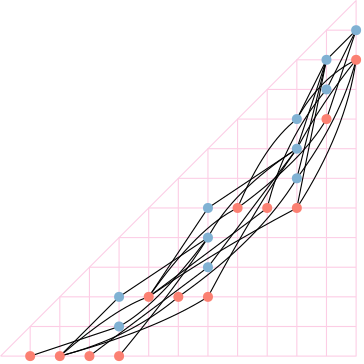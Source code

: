 <?xml version="1.0"?>
<!DOCTYPE ipe SYSTEM "ipe.dtd">
<ipe version="70206" creator="Ipe 7.2.7">
<info created="D:20170616153438" modified="D:20170619091312"/>
<ipestyle name="basic">
<symbol name="arrow/arc(spx)">
<path stroke="sym-stroke" fill="sym-stroke" pen="sym-pen">
0 0 m
-1 0.333 l
-1 -0.333 l
h
</path>
</symbol>
<symbol name="arrow/farc(spx)">
<path stroke="sym-stroke" fill="white" pen="sym-pen">
0 0 m
-1 0.333 l
-1 -0.333 l
h
</path>
</symbol>
<symbol name="arrow/ptarc(spx)">
<path stroke="sym-stroke" fill="sym-stroke" pen="sym-pen">
0 0 m
-1 0.333 l
-0.8 0 l
-1 -0.333 l
h
</path>
</symbol>
<symbol name="arrow/fptarc(spx)">
<path stroke="sym-stroke" fill="white" pen="sym-pen">
0 0 m
-1 0.333 l
-0.8 0 l
-1 -0.333 l
h
</path>
</symbol>
<symbol name="mark/circle(sx)" transformations="translations">
<path fill="sym-stroke">
0.6 0 0 0.6 0 0 e
0.4 0 0 0.4 0 0 e
</path>
</symbol>
<symbol name="mark/disk(sx)" transformations="translations">
<path fill="sym-stroke">
0.6 0 0 0.6 0 0 e
</path>
</symbol>
<symbol name="mark/fdisk(sfx)" transformations="translations">
<group>
<path fill="sym-fill">
0.5 0 0 0.5 0 0 e
</path>
<path fill="sym-stroke" fillrule="eofill">
0.6 0 0 0.6 0 0 e
0.4 0 0 0.4 0 0 e
</path>
</group>
</symbol>
<symbol name="mark/box(sx)" transformations="translations">
<path fill="sym-stroke" fillrule="eofill">
-0.6 -0.6 m
0.6 -0.6 l
0.6 0.6 l
-0.6 0.6 l
h
-0.4 -0.4 m
0.4 -0.4 l
0.4 0.4 l
-0.4 0.4 l
h
</path>
</symbol>
<symbol name="mark/square(sx)" transformations="translations">
<path fill="sym-stroke">
-0.6 -0.6 m
0.6 -0.6 l
0.6 0.6 l
-0.6 0.6 l
h
</path>
</symbol>
<symbol name="mark/fsquare(sfx)" transformations="translations">
<group>
<path fill="sym-fill">
-0.5 -0.5 m
0.5 -0.5 l
0.5 0.5 l
-0.5 0.5 l
h
</path>
<path fill="sym-stroke" fillrule="eofill">
-0.6 -0.6 m
0.6 -0.6 l
0.6 0.6 l
-0.6 0.6 l
h
-0.4 -0.4 m
0.4 -0.4 l
0.4 0.4 l
-0.4 0.4 l
h
</path>
</group>
</symbol>
<symbol name="mark/cross(sx)" transformations="translations">
<group>
<path fill="sym-stroke">
-0.43 -0.57 m
0.57 0.43 l
0.43 0.57 l
-0.57 -0.43 l
h
</path>
<path fill="sym-stroke">
-0.43 0.57 m
0.57 -0.43 l
0.43 -0.57 l
-0.57 0.43 l
h
</path>
</group>
</symbol>
<symbol name="arrow/fnormal(spx)">
<path stroke="sym-stroke" fill="white" pen="sym-pen">
0 0 m
-1 0.333 l
-1 -0.333 l
h
</path>
</symbol>
<symbol name="arrow/pointed(spx)">
<path stroke="sym-stroke" fill="sym-stroke" pen="sym-pen">
0 0 m
-1 0.333 l
-0.8 0 l
-1 -0.333 l
h
</path>
</symbol>
<symbol name="arrow/fpointed(spx)">
<path stroke="sym-stroke" fill="white" pen="sym-pen">
0 0 m
-1 0.333 l
-0.8 0 l
-1 -0.333 l
h
</path>
</symbol>
<symbol name="arrow/linear(spx)">
<path stroke="sym-stroke" pen="sym-pen">
-1 0.333 m
0 0 l
-1 -0.333 l
</path>
</symbol>
<symbol name="arrow/fdouble(spx)">
<path stroke="sym-stroke" fill="white" pen="sym-pen">
0 0 m
-1 0.333 l
-1 -0.333 l
h
-1 0 m
-2 0.333 l
-2 -0.333 l
h
</path>
</symbol>
<symbol name="arrow/double(spx)">
<path stroke="sym-stroke" fill="sym-stroke" pen="sym-pen">
0 0 m
-1 0.333 l
-1 -0.333 l
h
-1 0 m
-2 0.333 l
-2 -0.333 l
h
</path>
</symbol>
<pen name="heavier" value="0.8"/>
<pen name="fat" value="1.2"/>
<pen name="ultrafat" value="2"/>
<symbolsize name="large" value="5"/>
<symbolsize name="small" value="2"/>
<symbolsize name="tiny" value="1.1"/>
<arrowsize name="large" value="10"/>
<arrowsize name="small" value="5"/>
<arrowsize name="tiny" value="3"/>
<color name="red" value="1 0 0"/>
<color name="green" value="0 1 0"/>
<color name="blue" value="0 0 1"/>
<color name="yellow" value="1 1 0"/>
<color name="orange" value="1 0.647 0"/>
<color name="gold" value="1 0.843 0"/>
<color name="purple" value="0.627 0.125 0.941"/>
<color name="gray" value="0.745"/>
<color name="brown" value="0.647 0.165 0.165"/>
<color name="navy" value="0 0 0.502"/>
<color name="pink" value="1 0.753 0.796"/>
<color name="seagreen" value="0.18 0.545 0.341"/>
<color name="turquoise" value="0.251 0.878 0.816"/>
<color name="violet" value="0.933 0.51 0.933"/>
<color name="darkblue" value="0 0 0.545"/>
<color name="darkcyan" value="0 0.545 0.545"/>
<color name="darkgray" value="0.663"/>
<color name="darkgreen" value="0 0.392 0"/>
<color name="darkmagenta" value="0.545 0 0.545"/>
<color name="darkorange" value="1 0.549 0"/>
<color name="darkred" value="0.545 0 0"/>
<color name="lightblue" value="0.678 0.847 0.902"/>
<color name="lightcyan" value="0.878 1 1"/>
<color name="lightgray" value="0.827"/>
<color name="lightgreen" value="0.565 0.933 0.565"/>
<color name="lightyellow" value="1 1 0.878"/>
<dashstyle name="dashed" value="[4] 0"/>
<dashstyle name="dotted" value="[1 3] 0"/>
<dashstyle name="dash dotted" value="[4 2 1 2] 0"/>
<dashstyle name="dash dot dotted" value="[4 2 1 2 1 2] 0"/>
<textsize name="large" value="\large"/>
<textsize name="small" value="\small"/>
<textsize name="tiny" value="\tiny"/>
<textsize name="Large" value="\Large"/>
<textsize name="LARGE" value="\LARGE"/>
<textsize name="huge" value="\huge"/>
<textsize name="Huge" value="\Huge"/>
<textsize name="footnote" value="\footnotesize"/>
<textstyle name="center" begin="\begin{center}" end="\end{center}"/>
<textstyle name="itemize" begin="\begin{itemize}" end="\end{itemize}"/>
<textstyle name="item" begin="\begin{itemize}\item{}" end="\end{itemize}"/>
<gridsize name="4 pts" value="4"/>
<gridsize name="8 pts (~3 mm)" value="8"/>
<gridsize name="16 pts (~6 mm)" value="16"/>
<gridsize name="32 pts (~12 mm)" value="32"/>
<gridsize name="10 pts (~3.5 mm)" value="10"/>
<gridsize name="20 pts (~7 mm)" value="20"/>
<gridsize name="14 pts (~5 mm)" value="14"/>
<gridsize name="28 pts (~10 mm)" value="28"/>
<gridsize name="56 pts (~20 mm)" value="56"/>
<anglesize name="90 deg" value="90"/>
<anglesize name="60 deg" value="60"/>
<anglesize name="45 deg" value="45"/>
<anglesize name="30 deg" value="30"/>
<anglesize name="22.5 deg" value="22.5"/>
<opacity name="10%" value="0.1"/>
<opacity name="30%" value="0.3"/>
<opacity name="50%" value="0.5"/>
<opacity name="75%" value="0.75"/>
<tiling name="falling" angle="-60" step="4" width="1"/>
<tiling name="rising" angle="30" step="4" width="1"/>
</ipestyle>
<ipestyle name="brew">
<color name="aliceblue" value="0.941 0.973 1"/>
<color name="brew1" value="0.552 0.827 0.78"/>
<color name="brew2" value="1 1 0.701"/>
<color name="brew3" value="0.745 0.729 0.854"/>
<color name="brew4" value="0.984 0.501 0.447"/>
<color name="brew5" value="0.501 0.694 0.827"/>
<color name="brew6" value="0.992 0.705 0.384"/>
<color name="brew7" value="0.701 0.87 0.411"/>
<color name="brew8" value="0.988 0.803 0.898"/>
</ipestyle>
<page>
<layer name="alpha"/>
<layer name="a"/>
<layer name="b"/>
<layer name="ga"/>
<layer name="gb"/>
<layer name="g"/>
<layer name="grid"/>
<view layers="alpha a b g grid" active="g"/>
<view layers="alpha a ga grid" active="ga"/>
<view layers="alpha b gb grid" active="grid"/>
<group layer="grid">
<path matrix="0.666667 0 0 0.666667 42.6667 128" stroke="brew8">
128 384 m
320 576 l
320 384 l
128 384 l
</path>
<path matrix="1 0 0 1 -0.000252 10.6671" stroke="brew8">
138.667 373.333 m
138.667 384 l
149.333 384 l
</path>
<path matrix="1 0 0 1 10.6664 10.6671" stroke="brew8">
138.667 373.333 m
138.667 384 l
149.333 384 l
</path>
<path matrix="1 0 0 1 21.3331 10.6671" stroke="brew8">
138.667 373.333 m
138.667 384 l
149.333 384 l
</path>
<path matrix="1 0 0 1 31.9998 10.6671" stroke="brew8">
138.667 373.333 m
138.667 384 l
149.333 384 l
</path>
<path matrix="1 0 0 1 42.6658 10.6669" stroke="brew8">
138.667 373.333 m
138.667 384 l
149.333 384 l
</path>
<path matrix="1 0 0 1 53.3318 10.6667" stroke="brew8">
138.667 373.333 m
138.667 384 l
149.333 384 l
</path>
<path matrix="1 0 0 1 63.9978 10.6665" stroke="brew8">
138.667 373.333 m
138.667 384 l
149.333 384 l
</path>
<path matrix="1 0 0 1 74.6638 10.6663" stroke="brew8">
138.667 373.333 m
138.667 384 l
149.333 384 l
</path>
<path matrix="1 0 0 1 85.3298 10.6661" stroke="brew8">
138.667 373.333 m
138.667 384 l
149.333 384 l
</path>
<path matrix="1 0 0 1 95.9958 10.6659" stroke="brew8">
138.667 373.333 m
138.667 384 l
149.333 384 l
</path>
<path matrix="1 0 0 1 106.662 10.6657" stroke="brew8">
138.667 373.333 m
138.667 384 l
149.333 384 l
</path>
<path matrix="1 0 0 1 10.6655 21.3342" stroke="brew8">
138.667 373.333 m
138.667 384 l
149.333 384 l
</path>
<path matrix="1 0 0 1 21.3321 21.3342" stroke="brew8">
138.667 373.333 m
138.667 384 l
149.333 384 l
</path>
<path matrix="1 0 0 1 31.9988 21.3342" stroke="brew8">
138.667 373.333 m
138.667 384 l
149.333 384 l
</path>
<path matrix="1 0 0 1 42.6655 21.3342" stroke="brew8">
138.667 373.333 m
138.667 384 l
149.333 384 l
</path>
<path matrix="1 0 0 1 53.3315 21.334" stroke="brew8">
138.667 373.333 m
138.667 384 l
149.333 384 l
</path>
<path matrix="1 0 0 1 63.9975 21.3338" stroke="brew8">
138.667 373.333 m
138.667 384 l
149.333 384 l
</path>
<path matrix="1 0 0 1 74.6635 21.3336" stroke="brew8">
138.667 373.333 m
138.667 384 l
149.333 384 l
</path>
<path matrix="1 0 0 1 85.3295 21.3334" stroke="brew8">
138.667 373.333 m
138.667 384 l
149.333 384 l
</path>
<path matrix="1 0 0 1 95.9955 21.3332" stroke="brew8">
138.667 373.333 m
138.667 384 l
149.333 384 l
</path>
<path matrix="1 0 0 1 106.662 21.333" stroke="brew8">
138.667 373.333 m
138.667 384 l
149.333 384 l
</path>
<path matrix="1 0 0 1 21.3319 32.0013" stroke="brew8">
138.667 373.333 m
138.667 384 l
149.333 384 l
</path>
<path matrix="1 0 0 1 31.9985 32.0013" stroke="brew8">
138.667 373.333 m
138.667 384 l
149.333 384 l
</path>
<path matrix="1 0 0 1 42.6652 32.0013" stroke="brew8">
138.667 373.333 m
138.667 384 l
149.333 384 l
</path>
<path matrix="1 0 0 1 53.3319 32.0013" stroke="brew8">
138.667 373.333 m
138.667 384 l
149.333 384 l
</path>
<path matrix="1 0 0 1 63.9979 32.0011" stroke="brew8">
138.667 373.333 m
138.667 384 l
149.333 384 l
</path>
<path matrix="1 0 0 1 74.6639 32.0009" stroke="brew8">
138.667 373.333 m
138.667 384 l
149.333 384 l
</path>
<path matrix="1 0 0 1 85.3299 32.0007" stroke="brew8">
138.667 373.333 m
138.667 384 l
149.333 384 l
</path>
<path matrix="1 0 0 1 95.9959 32.0005" stroke="brew8">
138.667 373.333 m
138.667 384 l
149.333 384 l
</path>
<path matrix="1 0 0 1 106.662 32.0003" stroke="brew8">
138.667 373.333 m
138.667 384 l
149.333 384 l
</path>
<path matrix="1 0 0 1 31.9983 42.6684" stroke="brew8">
138.667 373.333 m
138.667 384 l
149.333 384 l
</path>
<path matrix="1 0 0 1 42.6649 42.6684" stroke="brew8">
138.667 373.333 m
138.667 384 l
149.333 384 l
</path>
<path matrix="1 0 0 1 53.3316 42.6684" stroke="brew8">
138.667 373.333 m
138.667 384 l
149.333 384 l
</path>
<path matrix="1 0 0 1 63.9983 42.6684" stroke="brew8">
138.667 373.333 m
138.667 384 l
149.333 384 l
</path>
<path matrix="1 0 0 1 74.6643 42.6682" stroke="brew8">
138.667 373.333 m
138.667 384 l
149.333 384 l
</path>
<path matrix="1 0 0 1 85.3303 42.668" stroke="brew8">
138.667 373.333 m
138.667 384 l
149.333 384 l
</path>
<path matrix="1 0 0 1 95.9963 42.6678" stroke="brew8">
138.667 373.333 m
138.667 384 l
149.333 384 l
</path>
<path matrix="1 0 0 1 106.662 42.6676" stroke="brew8">
138.667 373.333 m
138.667 384 l
149.333 384 l
</path>
<path matrix="1 0 0 1 42.664 53.3355" stroke="brew8">
138.667 373.333 m
138.667 384 l
149.333 384 l
</path>
<path matrix="1 0 0 1 53.3307 53.3355" stroke="brew8">
138.667 373.333 m
138.667 384 l
149.333 384 l
</path>
<path matrix="1 0 0 1 63.9974 53.3355" stroke="brew8">
138.667 373.333 m
138.667 384 l
149.333 384 l
</path>
<path matrix="1 0 0 1 74.6641 53.3355" stroke="brew8">
138.667 373.333 m
138.667 384 l
149.333 384 l
</path>
<path matrix="1 0 0 1 85.3301 53.3353" stroke="brew8">
138.667 373.333 m
138.667 384 l
149.333 384 l
</path>
<path matrix="1 0 0 1 95.9961 53.3351" stroke="brew8">
138.667 373.333 m
138.667 384 l
149.333 384 l
</path>
<path matrix="1 0 0 1 106.662 53.3349" stroke="brew8">
138.667 373.333 m
138.667 384 l
149.333 384 l
</path>
<path matrix="1 0 0 1 53.3304 64.0026" stroke="brew8">
138.667 373.333 m
138.667 384 l
149.333 384 l
</path>
<path matrix="1 0 0 1 63.9971 64.0026" stroke="brew8">
138.667 373.333 m
138.667 384 l
149.333 384 l
</path>
<path matrix="1 0 0 1 74.6638 64.0026" stroke="brew8">
138.667 373.333 m
138.667 384 l
149.333 384 l
</path>
<path matrix="1 0 0 1 85.3305 64.0026" stroke="brew8">
138.667 373.333 m
138.667 384 l
149.333 384 l
</path>
<path matrix="1 0 0 1 95.9965 64.0024" stroke="brew8">
138.667 373.333 m
138.667 384 l
149.333 384 l
</path>
<path matrix="1 0 0 1 106.662 64.0022" stroke="brew8">
138.667 373.333 m
138.667 384 l
149.333 384 l
</path>
<path matrix="1 0 0 1 63.9968 74.6697" stroke="brew8">
138.667 373.333 m
138.667 384 l
149.333 384 l
</path>
<path matrix="1 0 0 1 74.6635 74.6697" stroke="brew8">
138.667 373.333 m
138.667 384 l
149.333 384 l
</path>
<path matrix="1 0 0 1 85.3302 74.6697" stroke="brew8">
138.667 373.333 m
138.667 384 l
149.333 384 l
</path>
<path matrix="1 0 0 1 95.9969 74.6697" stroke="brew8">
138.667 373.333 m
138.667 384 l
149.333 384 l
</path>
<path matrix="1 0 0 1 106.663 74.6695" stroke="brew8">
138.667 373.333 m
138.667 384 l
149.333 384 l
</path>
<path matrix="1 0 0 1 74.6632 85.3368" stroke="brew8">
138.667 373.333 m
138.667 384 l
149.333 384 l
</path>
<path matrix="1 0 0 1 85.3299 85.3368" stroke="brew8">
138.667 373.333 m
138.667 384 l
149.333 384 l
</path>
<path matrix="1 0 0 1 95.9966 85.3368" stroke="brew8">
138.667 373.333 m
138.667 384 l
149.333 384 l
</path>
<path matrix="1 0 0 1 106.663 85.3368" stroke="brew8">
138.667 373.333 m
138.667 384 l
149.333 384 l
</path>
<path matrix="1 0 0 1 85.3296 96.0039" stroke="brew8">
138.667 373.333 m
138.667 384 l
149.333 384 l
</path>
<path matrix="1 0 0 1 95.9963 96.0039" stroke="brew8">
138.667 373.333 m
138.667 384 l
149.333 384 l
</path>
<path matrix="1 0 0 1 106.663 96.0039" stroke="brew8">
138.667 373.333 m
138.667 384 l
149.333 384 l
</path>
<path matrix="1 0 0 1 95.996 106.671" stroke="brew8">
138.667 373.333 m
138.667 384 l
149.333 384 l
</path>
<path matrix="1 0 0 1 106.663 106.671" stroke="brew8">
138.667 373.333 m
138.667 384 l
149.333 384 l
</path>
<path matrix="1 0 0 1 106.662 117.338" stroke="brew8">
138.667 373.333 m
138.667 384 l
149.333 384 l
</path>
</group>
<path layer="g" stroke="black">
149.333 384 m
169.869 401.667
181.332 405.334 c
</path>
<path stroke="black">
170.667 384 m
192.74 410.798
202.667 426.667 c
</path>
<path stroke="black">
213.333 437.333 m
222.983 460.31
234.667 469.334 c
</path>
<path layer="gb" stroke="black" arrow="normal/tiny">
149.333 384 m
172.472 400.892
192 405.333 c
</path>
<path stroke="black" arrow="normal/tiny">
234.667 437.333 m
250.921 462.14
256 490.667 c
</path>
<path layer="g" stroke="black">
181.333 405.333 m
199.151 430.542
213.333 437.333 c
</path>
<path stroke="black">
149.333 384 m
183.379 393.156
202.667 405.333 c
</path>
<path stroke="black">
202.667 426.667 m
211.335 443.31
234.667 458.667 c
</path>
<path stroke="black">
234.667 458.667 m
245.333 490.667 l
</path>
<path stroke="black">
213.333 437.333 m
236.871 454.576
245.333 469.334 c
</path>
<path stroke="black">
234.667 469.334 m
242.879 484.117
256 490.667 c
</path>
<path stroke="black">
224 437.333 m
229.861 461.419
245.333 480 c
</path>
<path stroke="black">
192 405.333 m
221.099 425.786
234.667 448 c
</path>
<path stroke="black">
170.667 394.667 m
183.943 401.75
202.667 426.667 c
</path>
<path stroke="black">
149.333 384 m
174.533 390.486
192 405.333 c
</path>
<path stroke="black">
149.333 384 m
170.667 405.333 l
</path>
<path stroke="black">
160 384 m
202.667 416 l
</path>
<path stroke="black">
170.667 405.333 m
202.667 426.667 l
</path>
<path stroke="black">
181.333 405.333 m
202.667 437.333 l
</path>
<path stroke="black">
181.333 405.333 m
224 437.333 l
</path>
<path stroke="black">
202.667 416 m
234.667 458.667 l
</path>
<path stroke="black">
202.667 437.333 m
234.667 458.667 l
</path>
<path stroke="black">
234.667 437.333 m
245.333 490.667 l
</path>
<path stroke="black">
245.333 469.334 m
256 501.334 l
</path>
<path stroke="black">
245.333 480 m
256 501.334 l
</path>
<path stroke="black">
245.333 490.667 m
256 501.334 l
</path>
<path stroke="black">
138.667 384 m
170.667 394.667 l
</path>
<path stroke="black">
234.667 469.334 m
245.333 490.667 l
</path>
<path stroke="black">
234.667 448 m
245.333 490.667 l
</path>
<path stroke="black">
181.333 405.333 m
202.99 420.528
234.667 437.333 c
</path>
<path stroke="black">
202.667 405.333 m
220.181 438.387
234.667 458.667 c
</path>
<path stroke="black">
234.667 448 m
250.306 469.096
256 490.667 c
</path>
<path stroke="black">
234.667 437.333 m
252.476 465.174
256 490.667 c
</path>
<path stroke="black">
234.667 458.667 m
243.797 475.605
256 490.667 c
</path>
<path layer="gb" stroke="black" arrow="normal/tiny">
213.333 437.333 m
245.333 469.333 l
</path>
<path stroke="black" arrow="normal/tiny">
181.333 405.333 m
234.667 437.333 l
</path>
<path stroke="black" arrow="normal/tiny">
181.333 405.333 m
224 437.333 l
</path>
<path stroke="black" arrow="normal/tiny">
181.333 405.333 m
213.333 437.333 l
</path>
<path stroke="black" arrow="normal/tiny">
149.333 384 m
202.667 405.333 l
</path>
<path stroke="black" arrow="normal/tiny">
149.333 384 m
181.333 405.333 l
</path>
<path layer="ga" stroke="black" arrow="normal/tiny">
202.667 426.667 m
170.667 405.333 l
</path>
<path stroke="black" arrow="normal/tiny">
202.667 426.667 m
170.667 394.667 l
</path>
<path stroke="black" arrow="normal/tiny">
245.333 490.667 m
234.667 448 l
</path>
<path stroke="black" arrow="normal/tiny">
245.333 490.667 m
234.667 458.667 l
</path>
<path stroke="black" arrow="normal/tiny">
245.333 490.667 m
234.667 469.333 l
</path>
<path stroke="black" arrow="normal/tiny">
234.667 458.667 m
202.667 437.333 l
</path>
<path stroke="black" arrow="normal/tiny">
234.667 458.667 m
202.667 426.667 l
</path>
<path stroke="black" arrow="normal/tiny">
234.667 458.667 m
202.667 416 l
</path>
<path stroke="black" arrow="normal/tiny">
256 501.333 m
245.333 480 l
</path>
<path stroke="black" arrow="normal/tiny">
256 501.333 m
245.333 490.667 l
</path>
<use layer="a" matrix="0.666667 0 0 0.666667 42.6667 128" name="mark/disk(sx)" pos="320 560" size="normal" stroke="brew5"/>
<group layer="b" matrix="0.666667 0 0 0.666667 42.6667 128">
<use name="mark/disk(sx)" pos="144 384" size="normal" stroke="brew4"/>
<use name="mark/disk(sx)" pos="160 384" size="normal" stroke="brew4"/>
<use name="mark/disk(sx)" pos="176 384" size="normal" stroke="brew4"/>
<use name="mark/disk(sx)" pos="192 384" size="normal" stroke="brew4"/>
<use name="mark/disk(sx)" pos="208 416" size="normal" stroke="brew4"/>
<use name="mark/disk(sx)" pos="224 416" size="normal" stroke="brew4"/>
<use name="mark/disk(sx)" pos="240 416" size="normal" stroke="brew4"/>
<use name="mark/disk(sx)" pos="256 464" size="normal" stroke="brew4"/>
<use name="mark/disk(sx)" pos="272 464" size="normal" stroke="brew4"/>
<use name="mark/disk(sx)" pos="288 464" size="normal" stroke="brew4"/>
<use name="mark/disk(sx)" pos="304 512" size="normal" stroke="brew4"/>
<use name="mark/disk(sx)" pos="320 544" size="normal" stroke="brew4"/>
</group>
<use layer="alpha" matrix="0.666667 0 0 0.666667 42.6667 128" name="mark/disk(sx)" pos="192 400" size="normal" stroke="brew5"/>
<use matrix="0.666667 0 0 0.666667 42.6667 128" name="mark/disk(sx)" pos="192 416" size="normal" stroke="brew5"/>
<use matrix="0.666667 0 0 0.666667 42.6667 128" name="mark/disk(sx)" pos="240 432" size="normal" stroke="brew5"/>
<use matrix="0.666667 0 0 0.666667 42.6667 128" name="mark/disk(sx)" pos="240 448" size="normal" stroke="brew5"/>
<use matrix="0.666667 0 0 0.666667 42.6667 128" name="mark/disk(sx)" pos="240 464" size="normal" stroke="brew5"/>
<use matrix="0.666667 0 0 0.666667 42.6667 128" name="mark/disk(sx)" pos="288 480" size="normal" stroke="brew5"/>
<use matrix="0.666667 0 0 0.666667 42.6667 128" name="mark/disk(sx)" pos="288 496" size="normal" stroke="brew5"/>
<use matrix="0.666667 0 0 0.666667 42.6667 128" name="mark/disk(sx)" pos="288 512" size="normal" stroke="brew5"/>
<use matrix="0.666667 0 0 0.666667 42.6667 128" name="mark/disk(sx)" pos="304 528" size="normal" stroke="brew5"/>
<use matrix="0.666667 0 0 0.666667 42.6667 128" name="mark/disk(sx)" pos="304 544" size="normal" stroke="brew5"/>
</page>
</ipe>
